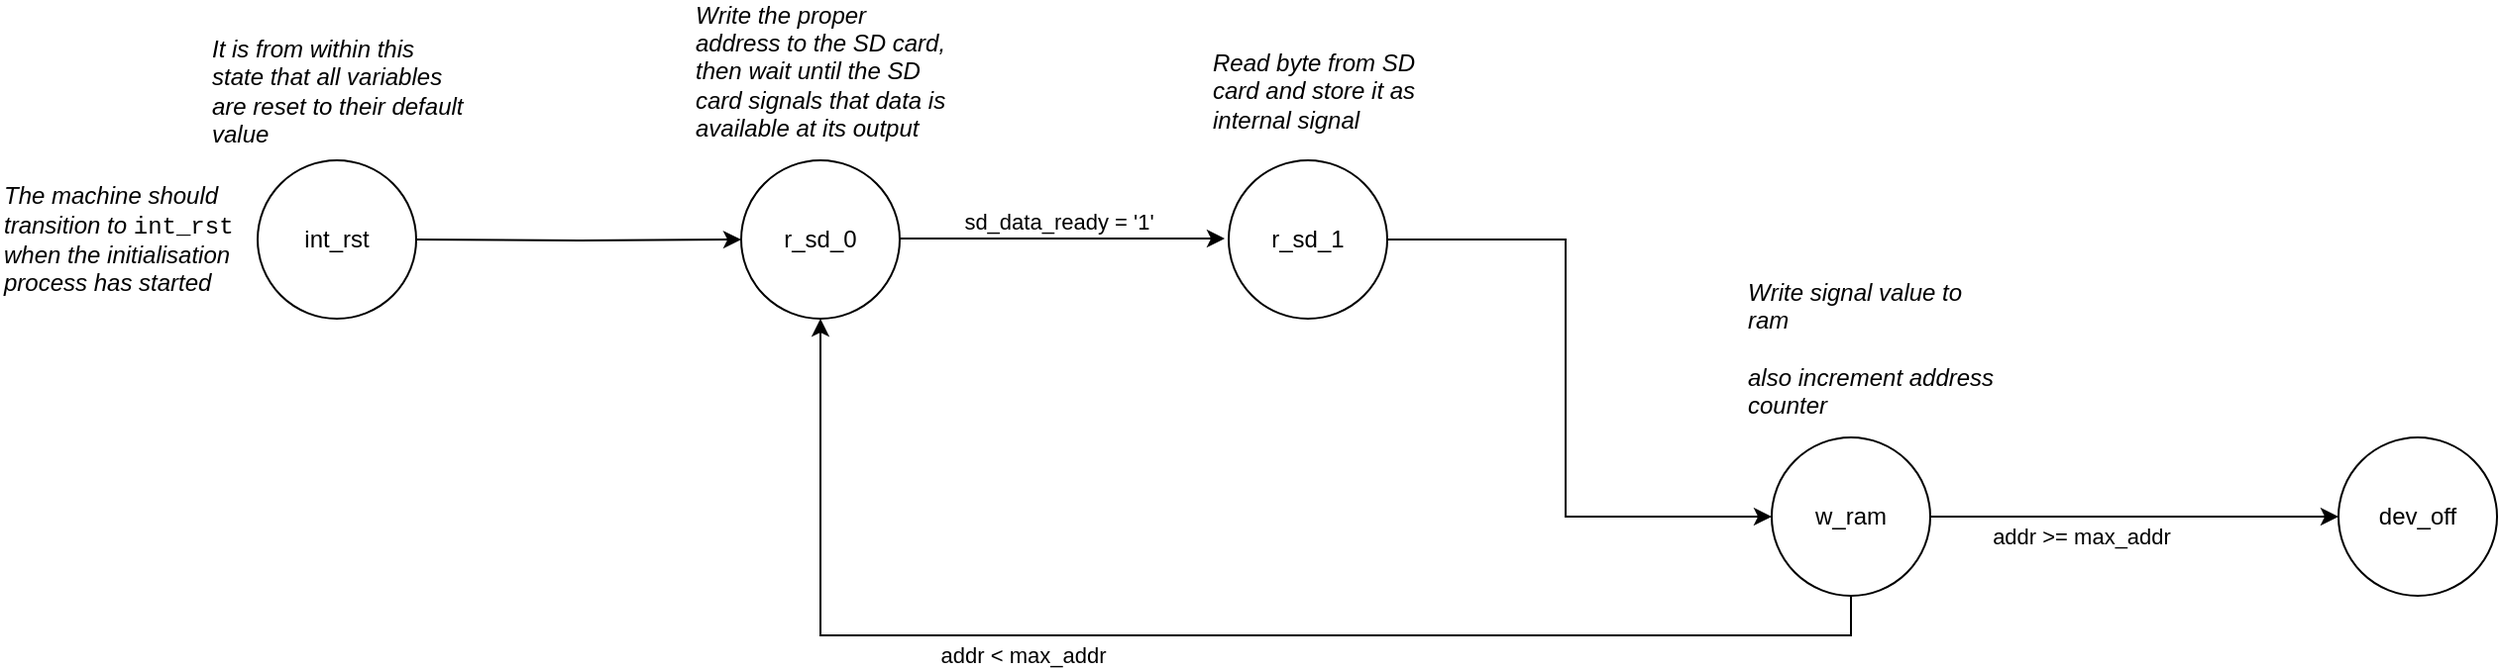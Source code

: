 <mxfile version="22.1.0" type="device">
  <diagram name="Page-1" id="rGLXnTO2eBaZ7wXOmR7s">
    <mxGraphModel dx="1622" dy="606" grid="1" gridSize="10" guides="1" tooltips="1" connect="1" arrows="1" fold="1" page="1" pageScale="1" pageWidth="827" pageHeight="1169" math="0" shadow="0">
      <root>
        <mxCell id="0" />
        <mxCell id="1" parent="0" />
        <mxCell id="g81_yuVmTDfevOXg7JKK-1" value="dev_off" style="ellipse;whiteSpace=wrap;html=1;aspect=fixed;" parent="1" vertex="1">
          <mxGeometry x="1060" y="380" width="80" height="80" as="geometry" />
        </mxCell>
        <mxCell id="g81_yuVmTDfevOXg7JKK-3" value="int_rst" style="ellipse;whiteSpace=wrap;html=1;aspect=fixed;" parent="1" vertex="1">
          <mxGeometry x="10" y="240" width="80" height="80" as="geometry" />
        </mxCell>
        <mxCell id="g81_yuVmTDfevOXg7JKK-6" value="The machine should transition to &lt;font style=&quot;font-style: normal;&quot; face=&quot;Courier New&quot;&gt;int_rst&lt;/font&gt; when the initialisation process has started" style="text;html=1;strokeColor=none;fillColor=none;align=left;verticalAlign=middle;whiteSpace=wrap;rounded=0;fontStyle=2" parent="1" vertex="1">
          <mxGeometry x="-120" y="265" width="130" height="30" as="geometry" />
        </mxCell>
        <mxCell id="g81_yuVmTDfevOXg7JKK-7" style="edgeStyle=orthogonalEdgeStyle;rounded=0;orthogonalLoop=1;jettySize=auto;html=1;" parent="1" target="g81_yuVmTDfevOXg7JKK-9" edge="1">
          <mxGeometry relative="1" as="geometry">
            <mxPoint x="90" y="280" as="sourcePoint" />
          </mxGeometry>
        </mxCell>
        <mxCell id="g81_yuVmTDfevOXg7JKK-9" value="r_sd_0" style="ellipse;whiteSpace=wrap;html=1;aspect=fixed;" parent="1" vertex="1">
          <mxGeometry x="254" y="240" width="80" height="80" as="geometry" />
        </mxCell>
        <mxCell id="g81_yuVmTDfevOXg7JKK-10" value="It is from within this state that all variables are reset to their default value" style="text;html=1;strokeColor=none;fillColor=none;align=left;verticalAlign=middle;whiteSpace=wrap;rounded=0;fontStyle=2" parent="1" vertex="1">
          <mxGeometry x="-15" y="190" width="130" height="30" as="geometry" />
        </mxCell>
        <mxCell id="g81_yuVmTDfevOXg7JKK-18" style="edgeStyle=orthogonalEdgeStyle;rounded=0;orthogonalLoop=1;jettySize=auto;html=1;" parent="1" source="g81_yuVmTDfevOXg7JKK-12" target="g81_yuVmTDfevOXg7JKK-9" edge="1">
          <mxGeometry relative="1" as="geometry">
            <Array as="points">
              <mxPoint x="814" y="480" />
              <mxPoint x="294" y="480" />
            </Array>
          </mxGeometry>
        </mxCell>
        <mxCell id="g81_yuVmTDfevOXg7JKK-20" style="edgeStyle=orthogonalEdgeStyle;rounded=0;orthogonalLoop=1;jettySize=auto;html=1;" parent="1" source="g81_yuVmTDfevOXg7JKK-12" target="g81_yuVmTDfevOXg7JKK-1" edge="1">
          <mxGeometry relative="1" as="geometry" />
        </mxCell>
        <mxCell id="g81_yuVmTDfevOXg7JKK-21" value="addr &amp;gt;= max_addr" style="edgeLabel;html=1;align=center;verticalAlign=middle;resizable=0;points=[];" parent="g81_yuVmTDfevOXg7JKK-20" vertex="1" connectable="0">
          <mxGeometry x="-0.408" y="2" relative="1" as="geometry">
            <mxPoint x="15" y="12" as="offset" />
          </mxGeometry>
        </mxCell>
        <mxCell id="g81_yuVmTDfevOXg7JKK-12" value="w_ram" style="ellipse;whiteSpace=wrap;html=1;aspect=fixed;" parent="1" vertex="1">
          <mxGeometry x="774" y="380" width="80" height="80" as="geometry" />
        </mxCell>
        <mxCell id="g81_yuVmTDfevOXg7JKK-13" value="Write the proper address to the SD card, then wait until the SD card signals that data is available at its output" style="text;html=1;strokeColor=none;fillColor=none;align=left;verticalAlign=middle;whiteSpace=wrap;rounded=0;fontStyle=2" parent="1" vertex="1">
          <mxGeometry x="229" y="180" width="130" height="30" as="geometry" />
        </mxCell>
        <mxCell id="g81_yuVmTDfevOXg7JKK-15" value="Write signal value to ram&lt;br&gt;&lt;br&gt;also increment address counter" style="text;html=1;strokeColor=none;fillColor=none;align=left;verticalAlign=middle;whiteSpace=wrap;rounded=0;fontStyle=2" parent="1" vertex="1">
          <mxGeometry x="760" y="320" width="130" height="30" as="geometry" />
        </mxCell>
        <mxCell id="g81_yuVmTDfevOXg7JKK-19" value="addr &amp;lt; max_addr" style="edgeLabel;html=1;align=center;verticalAlign=middle;resizable=0;points=[];" parent="1" vertex="1" connectable="0">
          <mxGeometry x="396" y="490" as="geometry" />
        </mxCell>
        <mxCell id="ZnCc-rP31vHbhyMThSNE-3" style="edgeStyle=orthogonalEdgeStyle;rounded=0;orthogonalLoop=1;jettySize=auto;html=1;" parent="1" source="ZnCc-rP31vHbhyMThSNE-1" target="g81_yuVmTDfevOXg7JKK-12" edge="1">
          <mxGeometry relative="1" as="geometry">
            <Array as="points">
              <mxPoint x="670" y="280" />
              <mxPoint x="670" y="420" />
            </Array>
          </mxGeometry>
        </mxCell>
        <mxCell id="ZnCc-rP31vHbhyMThSNE-1" value="r_sd_1" style="ellipse;whiteSpace=wrap;html=1;aspect=fixed;" parent="1" vertex="1">
          <mxGeometry x="500" y="240" width="80" height="80" as="geometry" />
        </mxCell>
        <mxCell id="ZnCc-rP31vHbhyMThSNE-2" style="edgeStyle=orthogonalEdgeStyle;rounded=0;orthogonalLoop=1;jettySize=auto;html=1;" parent="1" edge="1">
          <mxGeometry relative="1" as="geometry">
            <mxPoint x="334" y="279.5" as="sourcePoint" />
            <mxPoint x="498" y="279.5" as="targetPoint" />
          </mxGeometry>
        </mxCell>
        <mxCell id="ZnCc-rP31vHbhyMThSNE-5" value="sd_data_ready = &#39;1&#39;" style="edgeLabel;html=1;align=center;verticalAlign=middle;resizable=0;points=[];" parent="ZnCc-rP31vHbhyMThSNE-2" vertex="1" connectable="0">
          <mxGeometry x="0.024" y="-2" relative="1" as="geometry">
            <mxPoint x="-4" y="-11" as="offset" />
          </mxGeometry>
        </mxCell>
        <mxCell id="yXALNB1gMBjdQz5maBHl-4" value="Read byte from SD card and store it as internal signal" style="text;html=1;strokeColor=none;fillColor=none;align=left;verticalAlign=middle;whiteSpace=wrap;rounded=0;fontStyle=2" vertex="1" parent="1">
          <mxGeometry x="490" y="190" width="130" height="30" as="geometry" />
        </mxCell>
      </root>
    </mxGraphModel>
  </diagram>
</mxfile>
